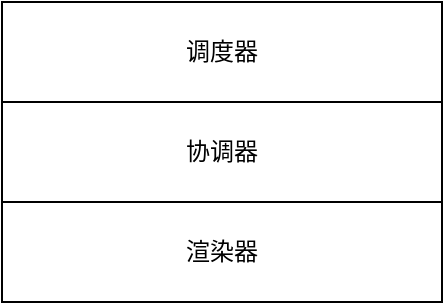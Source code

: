 <mxfile>
    <diagram id="Mf5Vz4bhn5kHqlJDICH1" name="第 1 页">
        <mxGraphModel dx="853" dy="340" grid="1" gridSize="10" guides="1" tooltips="1" connect="1" arrows="1" fold="1" page="1" pageScale="1" pageWidth="827" pageHeight="1169" math="0" shadow="0">
            <root>
                <mxCell id="0"/>
                <mxCell id="1" parent="0"/>
                <mxCell id="3" value="调度器" style="rounded=0;whiteSpace=wrap;html=1;" vertex="1" parent="1">
                    <mxGeometry x="160" y="100" width="220" height="50" as="geometry"/>
                </mxCell>
                <mxCell id="4" value="协调器" style="rounded=0;whiteSpace=wrap;html=1;" vertex="1" parent="1">
                    <mxGeometry x="160" y="150" width="220" height="50" as="geometry"/>
                </mxCell>
                <mxCell id="5" value="渲染器" style="rounded=0;whiteSpace=wrap;html=1;" vertex="1" parent="1">
                    <mxGeometry x="160" y="200" width="220" height="50" as="geometry"/>
                </mxCell>
            </root>
        </mxGraphModel>
    </diagram>
</mxfile>
